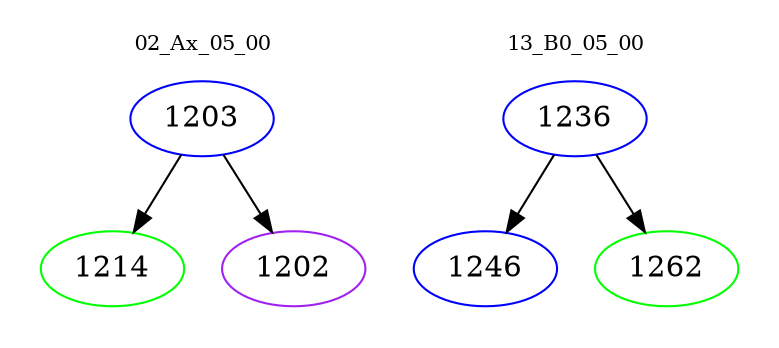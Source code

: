digraph{
subgraph cluster_0 {
color = white
label = "02_Ax_05_00";
fontsize=10;
T0_1203 [label="1203", color="blue"]
T0_1203 -> T0_1214 [color="black"]
T0_1214 [label="1214", color="green"]
T0_1203 -> T0_1202 [color="black"]
T0_1202 [label="1202", color="purple"]
}
subgraph cluster_1 {
color = white
label = "13_B0_05_00";
fontsize=10;
T1_1236 [label="1236", color="blue"]
T1_1236 -> T1_1246 [color="black"]
T1_1246 [label="1246", color="blue"]
T1_1236 -> T1_1262 [color="black"]
T1_1262 [label="1262", color="green"]
}
}
